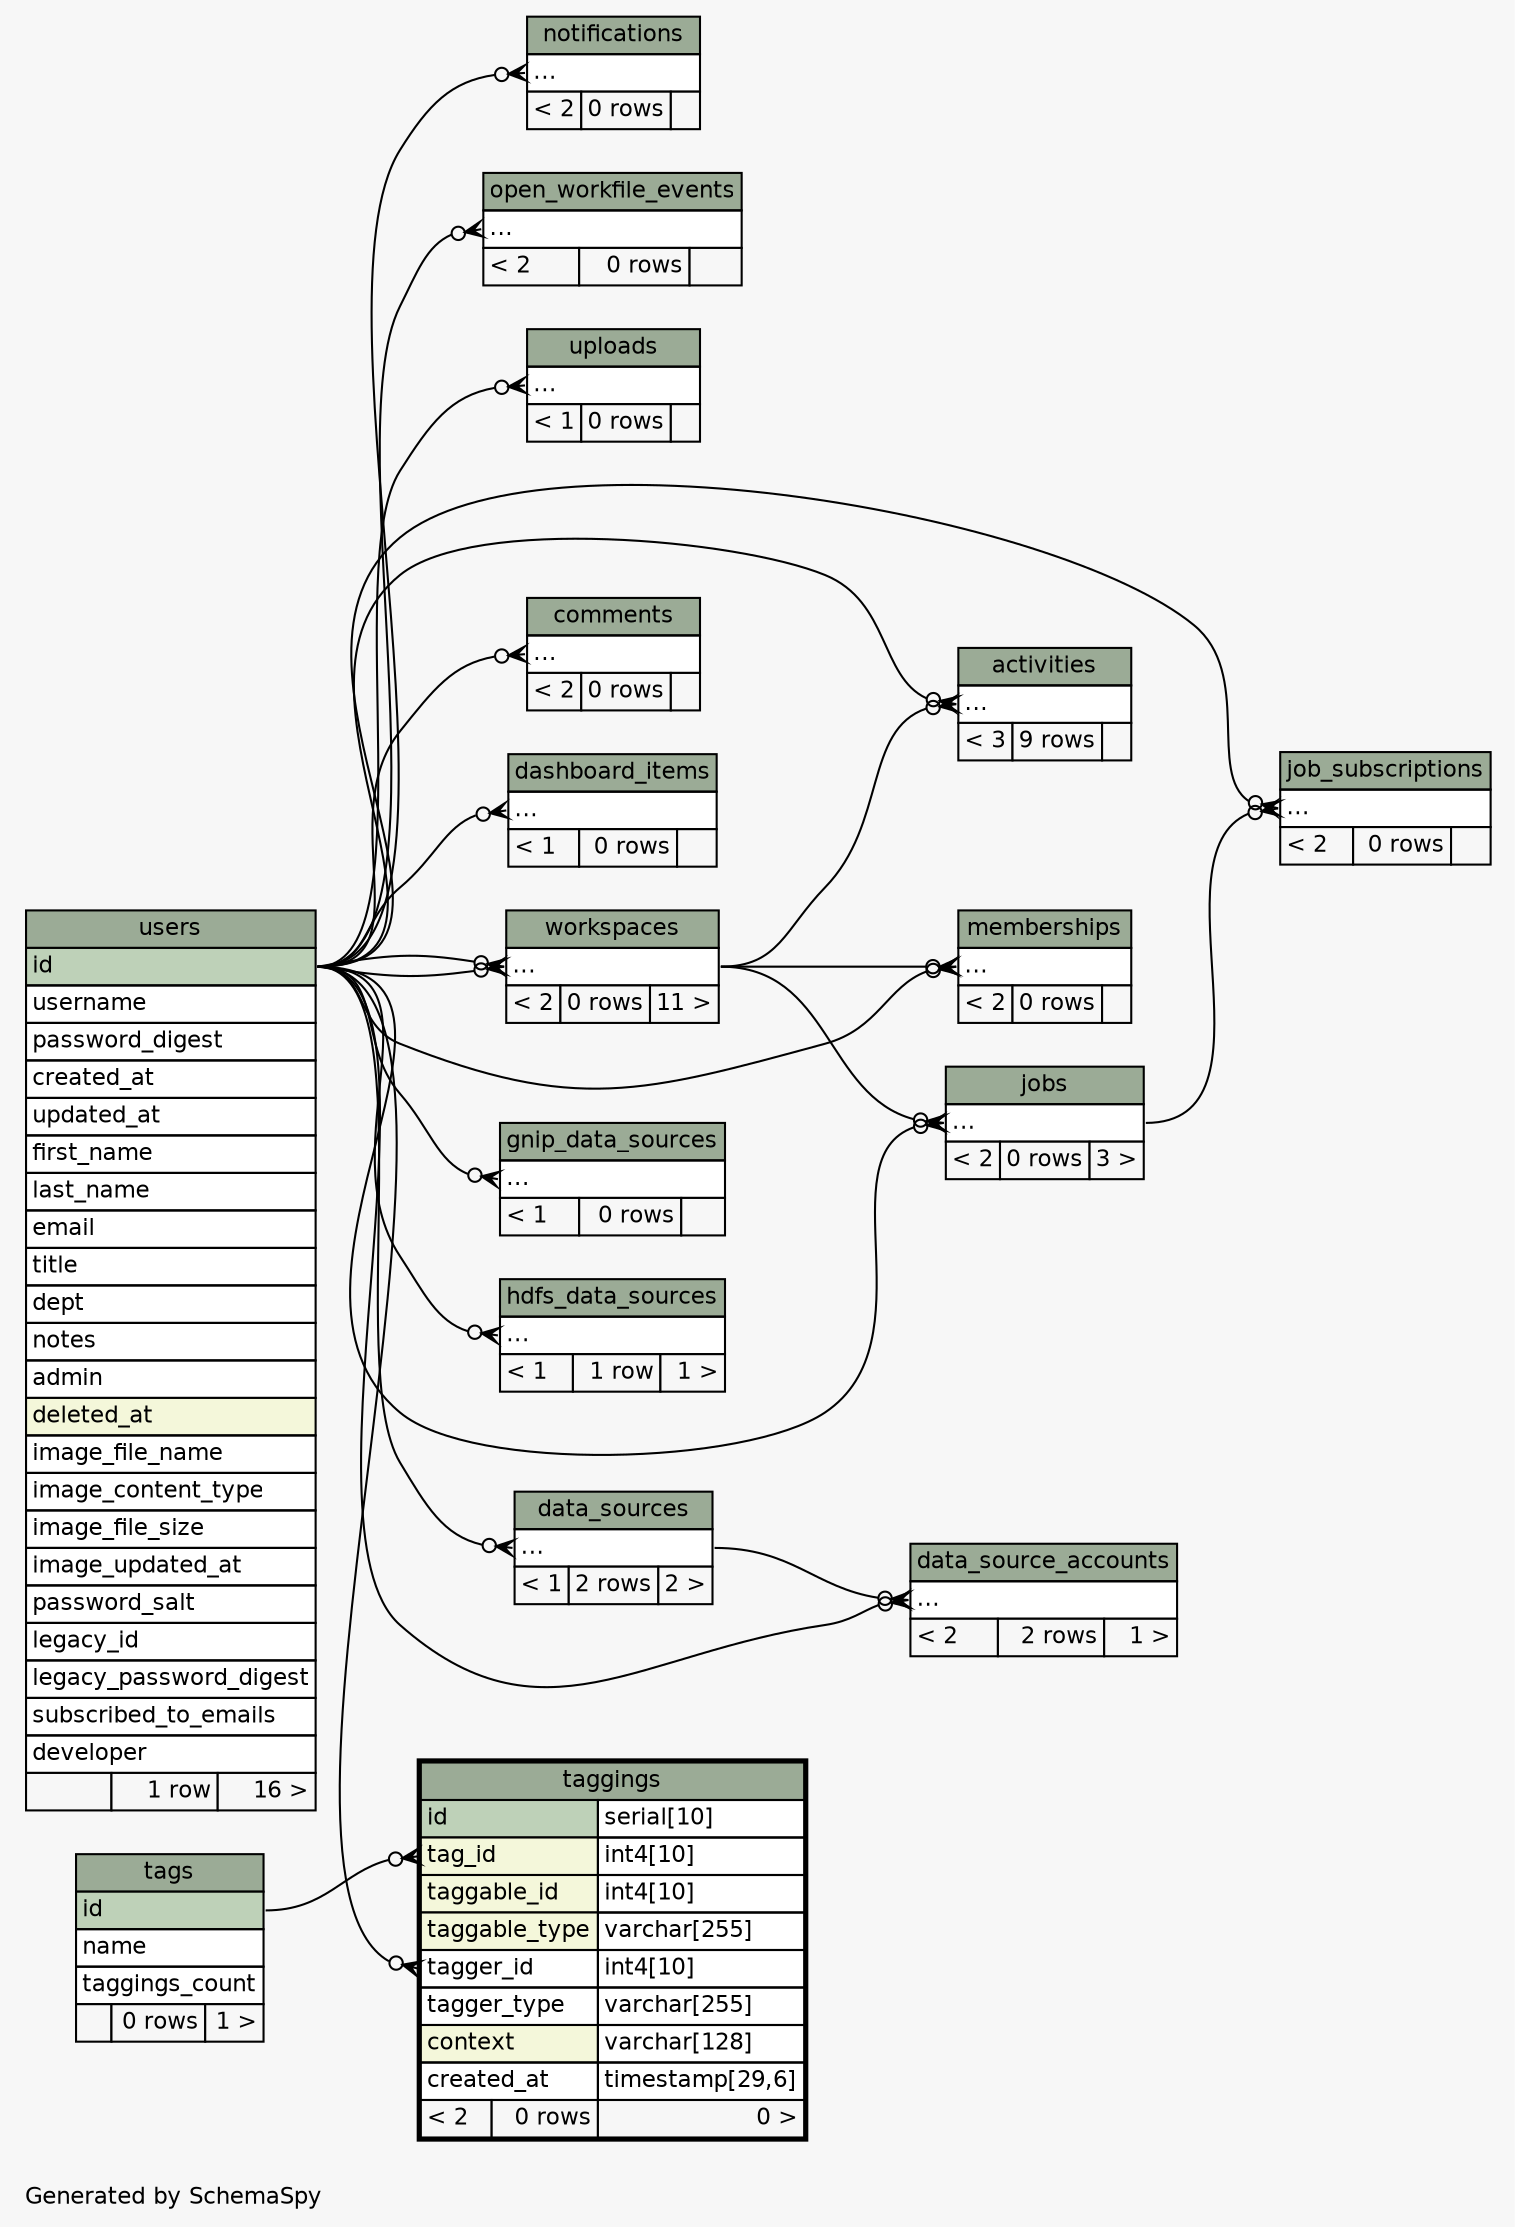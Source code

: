 // dot 2.36.0 on Mac OS X 10.10
// SchemaSpy rev 590
digraph "twoDegreesRelationshipsDiagram" {
  graph [
    rankdir="RL"
    bgcolor="#f7f7f7"
    label="\nGenerated by SchemaSpy"
    labeljust="l"
    nodesep="0.18"
    ranksep="0.46"
    fontname="Helvetica"
    fontsize="11"
  ];
  node [
    fontname="Helvetica"
    fontsize="11"
    shape="plaintext"
  ];
  edge [
    arrowsize="0.8"
  ];
  "activities":"elipses":w -> "users":"id":e [arrowhead=none dir=back arrowtail=crowodot];
  "activities":"elipses":w -> "workspaces":"elipses":e [arrowhead=none dir=back arrowtail=crowodot];
  "comments":"elipses":w -> "users":"id":e [arrowhead=none dir=back arrowtail=crowodot];
  "dashboard_items":"elipses":w -> "users":"id":e [arrowhead=none dir=back arrowtail=crowodot];
  "data_source_accounts":"elipses":w -> "data_sources":"elipses":e [arrowhead=none dir=back arrowtail=crowodot];
  "data_source_accounts":"elipses":w -> "users":"id":e [arrowhead=none dir=back arrowtail=crowodot];
  "data_sources":"elipses":w -> "users":"id":e [arrowhead=none dir=back arrowtail=crowodot];
  "gnip_data_sources":"elipses":w -> "users":"id":e [arrowhead=none dir=back arrowtail=crowodot];
  "hdfs_data_sources":"elipses":w -> "users":"id":e [arrowhead=none dir=back arrowtail=crowodot];
  "job_subscriptions":"elipses":w -> "jobs":"elipses":e [arrowhead=none dir=back arrowtail=crowodot];
  "job_subscriptions":"elipses":w -> "users":"id":e [arrowhead=none dir=back arrowtail=crowodot];
  "jobs":"elipses":w -> "users":"id":e [arrowhead=none dir=back arrowtail=crowodot];
  "jobs":"elipses":w -> "workspaces":"elipses":e [arrowhead=none dir=back arrowtail=crowodot];
  "memberships":"elipses":w -> "users":"id":e [arrowhead=none dir=back arrowtail=crowodot];
  "memberships":"elipses":w -> "workspaces":"elipses":e [arrowhead=none dir=back arrowtail=crowodot];
  "notifications":"elipses":w -> "users":"id":e [arrowhead=none dir=back arrowtail=crowodot];
  "open_workfile_events":"elipses":w -> "users":"id":e [arrowhead=none dir=back arrowtail=crowodot];
  "taggings":"tag_id":w -> "tags":"id":e [arrowhead=none dir=back arrowtail=crowodot];
  "taggings":"tagger_id":w -> "users":"id":e [arrowhead=none dir=back arrowtail=crowodot];
  "uploads":"elipses":w -> "users":"id":e [arrowhead=none dir=back arrowtail=crowodot];
  "workspaces":"elipses":w -> "users":"id":e [arrowhead=none dir=back arrowtail=crowodot];
  "workspaces":"elipses":w -> "users":"id":e [arrowhead=none dir=back arrowtail=crowodot];
  "activities" [
    label=<
    <TABLE BORDER="0" CELLBORDER="1" CELLSPACING="0" BGCOLOR="#ffffff">
      <TR><TD COLSPAN="3" BGCOLOR="#9bab96" ALIGN="CENTER">activities</TD></TR>
      <TR><TD PORT="elipses" COLSPAN="3" ALIGN="LEFT">...</TD></TR>
      <TR><TD ALIGN="LEFT" BGCOLOR="#f7f7f7">&lt; 3</TD><TD ALIGN="RIGHT" BGCOLOR="#f7f7f7">9 rows</TD><TD ALIGN="RIGHT" BGCOLOR="#f7f7f7">  </TD></TR>
    </TABLE>>
    URL="activities.html"
    tooltip="activities"
  ];
  "comments" [
    label=<
    <TABLE BORDER="0" CELLBORDER="1" CELLSPACING="0" BGCOLOR="#ffffff">
      <TR><TD COLSPAN="3" BGCOLOR="#9bab96" ALIGN="CENTER">comments</TD></TR>
      <TR><TD PORT="elipses" COLSPAN="3" ALIGN="LEFT">...</TD></TR>
      <TR><TD ALIGN="LEFT" BGCOLOR="#f7f7f7">&lt; 2</TD><TD ALIGN="RIGHT" BGCOLOR="#f7f7f7">0 rows</TD><TD ALIGN="RIGHT" BGCOLOR="#f7f7f7">  </TD></TR>
    </TABLE>>
    URL="comments.html"
    tooltip="comments"
  ];
  "dashboard_items" [
    label=<
    <TABLE BORDER="0" CELLBORDER="1" CELLSPACING="0" BGCOLOR="#ffffff">
      <TR><TD COLSPAN="3" BGCOLOR="#9bab96" ALIGN="CENTER">dashboard_items</TD></TR>
      <TR><TD PORT="elipses" COLSPAN="3" ALIGN="LEFT">...</TD></TR>
      <TR><TD ALIGN="LEFT" BGCOLOR="#f7f7f7">&lt; 1</TD><TD ALIGN="RIGHT" BGCOLOR="#f7f7f7">0 rows</TD><TD ALIGN="RIGHT" BGCOLOR="#f7f7f7">  </TD></TR>
    </TABLE>>
    URL="dashboard_items.html"
    tooltip="dashboard_items"
  ];
  "data_source_accounts" [
    label=<
    <TABLE BORDER="0" CELLBORDER="1" CELLSPACING="0" BGCOLOR="#ffffff">
      <TR><TD COLSPAN="3" BGCOLOR="#9bab96" ALIGN="CENTER">data_source_accounts</TD></TR>
      <TR><TD PORT="elipses" COLSPAN="3" ALIGN="LEFT">...</TD></TR>
      <TR><TD ALIGN="LEFT" BGCOLOR="#f7f7f7">&lt; 2</TD><TD ALIGN="RIGHT" BGCOLOR="#f7f7f7">2 rows</TD><TD ALIGN="RIGHT" BGCOLOR="#f7f7f7">1 &gt;</TD></TR>
    </TABLE>>
    URL="data_source_accounts.html"
    tooltip="data_source_accounts"
  ];
  "data_sources" [
    label=<
    <TABLE BORDER="0" CELLBORDER="1" CELLSPACING="0" BGCOLOR="#ffffff">
      <TR><TD COLSPAN="3" BGCOLOR="#9bab96" ALIGN="CENTER">data_sources</TD></TR>
      <TR><TD PORT="elipses" COLSPAN="3" ALIGN="LEFT">...</TD></TR>
      <TR><TD ALIGN="LEFT" BGCOLOR="#f7f7f7">&lt; 1</TD><TD ALIGN="RIGHT" BGCOLOR="#f7f7f7">2 rows</TD><TD ALIGN="RIGHT" BGCOLOR="#f7f7f7">2 &gt;</TD></TR>
    </TABLE>>
    URL="data_sources.html"
    tooltip="data_sources"
  ];
  "gnip_data_sources" [
    label=<
    <TABLE BORDER="0" CELLBORDER="1" CELLSPACING="0" BGCOLOR="#ffffff">
      <TR><TD COLSPAN="3" BGCOLOR="#9bab96" ALIGN="CENTER">gnip_data_sources</TD></TR>
      <TR><TD PORT="elipses" COLSPAN="3" ALIGN="LEFT">...</TD></TR>
      <TR><TD ALIGN="LEFT" BGCOLOR="#f7f7f7">&lt; 1</TD><TD ALIGN="RIGHT" BGCOLOR="#f7f7f7">0 rows</TD><TD ALIGN="RIGHT" BGCOLOR="#f7f7f7">  </TD></TR>
    </TABLE>>
    URL="gnip_data_sources.html"
    tooltip="gnip_data_sources"
  ];
  "hdfs_data_sources" [
    label=<
    <TABLE BORDER="0" CELLBORDER="1" CELLSPACING="0" BGCOLOR="#ffffff">
      <TR><TD COLSPAN="3" BGCOLOR="#9bab96" ALIGN="CENTER">hdfs_data_sources</TD></TR>
      <TR><TD PORT="elipses" COLSPAN="3" ALIGN="LEFT">...</TD></TR>
      <TR><TD ALIGN="LEFT" BGCOLOR="#f7f7f7">&lt; 1</TD><TD ALIGN="RIGHT" BGCOLOR="#f7f7f7">1 row</TD><TD ALIGN="RIGHT" BGCOLOR="#f7f7f7">1 &gt;</TD></TR>
    </TABLE>>
    URL="hdfs_data_sources.html"
    tooltip="hdfs_data_sources"
  ];
  "job_subscriptions" [
    label=<
    <TABLE BORDER="0" CELLBORDER="1" CELLSPACING="0" BGCOLOR="#ffffff">
      <TR><TD COLSPAN="3" BGCOLOR="#9bab96" ALIGN="CENTER">job_subscriptions</TD></TR>
      <TR><TD PORT="elipses" COLSPAN="3" ALIGN="LEFT">...</TD></TR>
      <TR><TD ALIGN="LEFT" BGCOLOR="#f7f7f7">&lt; 2</TD><TD ALIGN="RIGHT" BGCOLOR="#f7f7f7">0 rows</TD><TD ALIGN="RIGHT" BGCOLOR="#f7f7f7">  </TD></TR>
    </TABLE>>
    URL="job_subscriptions.html"
    tooltip="job_subscriptions"
  ];
  "jobs" [
    label=<
    <TABLE BORDER="0" CELLBORDER="1" CELLSPACING="0" BGCOLOR="#ffffff">
      <TR><TD COLSPAN="3" BGCOLOR="#9bab96" ALIGN="CENTER">jobs</TD></TR>
      <TR><TD PORT="elipses" COLSPAN="3" ALIGN="LEFT">...</TD></TR>
      <TR><TD ALIGN="LEFT" BGCOLOR="#f7f7f7">&lt; 2</TD><TD ALIGN="RIGHT" BGCOLOR="#f7f7f7">0 rows</TD><TD ALIGN="RIGHT" BGCOLOR="#f7f7f7">3 &gt;</TD></TR>
    </TABLE>>
    URL="jobs.html"
    tooltip="jobs"
  ];
  "memberships" [
    label=<
    <TABLE BORDER="0" CELLBORDER="1" CELLSPACING="0" BGCOLOR="#ffffff">
      <TR><TD COLSPAN="3" BGCOLOR="#9bab96" ALIGN="CENTER">memberships</TD></TR>
      <TR><TD PORT="elipses" COLSPAN="3" ALIGN="LEFT">...</TD></TR>
      <TR><TD ALIGN="LEFT" BGCOLOR="#f7f7f7">&lt; 2</TD><TD ALIGN="RIGHT" BGCOLOR="#f7f7f7">0 rows</TD><TD ALIGN="RIGHT" BGCOLOR="#f7f7f7">  </TD></TR>
    </TABLE>>
    URL="memberships.html"
    tooltip="memberships"
  ];
  "notifications" [
    label=<
    <TABLE BORDER="0" CELLBORDER="1" CELLSPACING="0" BGCOLOR="#ffffff">
      <TR><TD COLSPAN="3" BGCOLOR="#9bab96" ALIGN="CENTER">notifications</TD></TR>
      <TR><TD PORT="elipses" COLSPAN="3" ALIGN="LEFT">...</TD></TR>
      <TR><TD ALIGN="LEFT" BGCOLOR="#f7f7f7">&lt; 2</TD><TD ALIGN="RIGHT" BGCOLOR="#f7f7f7">0 rows</TD><TD ALIGN="RIGHT" BGCOLOR="#f7f7f7">  </TD></TR>
    </TABLE>>
    URL="notifications.html"
    tooltip="notifications"
  ];
  "open_workfile_events" [
    label=<
    <TABLE BORDER="0" CELLBORDER="1" CELLSPACING="0" BGCOLOR="#ffffff">
      <TR><TD COLSPAN="3" BGCOLOR="#9bab96" ALIGN="CENTER">open_workfile_events</TD></TR>
      <TR><TD PORT="elipses" COLSPAN="3" ALIGN="LEFT">...</TD></TR>
      <TR><TD ALIGN="LEFT" BGCOLOR="#f7f7f7">&lt; 2</TD><TD ALIGN="RIGHT" BGCOLOR="#f7f7f7">0 rows</TD><TD ALIGN="RIGHT" BGCOLOR="#f7f7f7">  </TD></TR>
    </TABLE>>
    URL="open_workfile_events.html"
    tooltip="open_workfile_events"
  ];
  "taggings" [
    label=<
    <TABLE BORDER="2" CELLBORDER="1" CELLSPACING="0" BGCOLOR="#ffffff">
      <TR><TD COLSPAN="3" BGCOLOR="#9bab96" ALIGN="CENTER">taggings</TD></TR>
      <TR><TD PORT="id" COLSPAN="2" BGCOLOR="#bed1b8" ALIGN="LEFT">id</TD><TD PORT="id.type" ALIGN="LEFT">serial[10]</TD></TR>
      <TR><TD PORT="tag_id" COLSPAN="2" BGCOLOR="#f4f7da" ALIGN="LEFT">tag_id</TD><TD PORT="tag_id.type" ALIGN="LEFT">int4[10]</TD></TR>
      <TR><TD PORT="taggable_id" COLSPAN="2" BGCOLOR="#f4f7da" ALIGN="LEFT">taggable_id</TD><TD PORT="taggable_id.type" ALIGN="LEFT">int4[10]</TD></TR>
      <TR><TD PORT="taggable_type" COLSPAN="2" BGCOLOR="#f4f7da" ALIGN="LEFT">taggable_type</TD><TD PORT="taggable_type.type" ALIGN="LEFT">varchar[255]</TD></TR>
      <TR><TD PORT="tagger_id" COLSPAN="2" ALIGN="LEFT">tagger_id</TD><TD PORT="tagger_id.type" ALIGN="LEFT">int4[10]</TD></TR>
      <TR><TD PORT="tagger_type" COLSPAN="2" ALIGN="LEFT">tagger_type</TD><TD PORT="tagger_type.type" ALIGN="LEFT">varchar[255]</TD></TR>
      <TR><TD PORT="context" COLSPAN="2" BGCOLOR="#f4f7da" ALIGN="LEFT">context</TD><TD PORT="context.type" ALIGN="LEFT">varchar[128]</TD></TR>
      <TR><TD PORT="created_at" COLSPAN="2" ALIGN="LEFT">created_at</TD><TD PORT="created_at.type" ALIGN="LEFT">timestamp[29,6]</TD></TR>
      <TR><TD ALIGN="LEFT" BGCOLOR="#f7f7f7">&lt; 2</TD><TD ALIGN="RIGHT" BGCOLOR="#f7f7f7">0 rows</TD><TD ALIGN="RIGHT" BGCOLOR="#f7f7f7">0 &gt;</TD></TR>
    </TABLE>>
    URL="taggings.html"
    tooltip="taggings"
  ];
  "tags" [
    label=<
    <TABLE BORDER="0" CELLBORDER="1" CELLSPACING="0" BGCOLOR="#ffffff">
      <TR><TD COLSPAN="3" BGCOLOR="#9bab96" ALIGN="CENTER">tags</TD></TR>
      <TR><TD PORT="id" COLSPAN="3" BGCOLOR="#bed1b8" ALIGN="LEFT">id</TD></TR>
      <TR><TD PORT="name" COLSPAN="3" ALIGN="LEFT">name</TD></TR>
      <TR><TD PORT="taggings_count" COLSPAN="3" ALIGN="LEFT">taggings_count</TD></TR>
      <TR><TD ALIGN="LEFT" BGCOLOR="#f7f7f7">  </TD><TD ALIGN="RIGHT" BGCOLOR="#f7f7f7">0 rows</TD><TD ALIGN="RIGHT" BGCOLOR="#f7f7f7">1 &gt;</TD></TR>
    </TABLE>>
    URL="tags.html"
    tooltip="tags"
  ];
  "uploads" [
    label=<
    <TABLE BORDER="0" CELLBORDER="1" CELLSPACING="0" BGCOLOR="#ffffff">
      <TR><TD COLSPAN="3" BGCOLOR="#9bab96" ALIGN="CENTER">uploads</TD></TR>
      <TR><TD PORT="elipses" COLSPAN="3" ALIGN="LEFT">...</TD></TR>
      <TR><TD ALIGN="LEFT" BGCOLOR="#f7f7f7">&lt; 1</TD><TD ALIGN="RIGHT" BGCOLOR="#f7f7f7">0 rows</TD><TD ALIGN="RIGHT" BGCOLOR="#f7f7f7">  </TD></TR>
    </TABLE>>
    URL="uploads.html"
    tooltip="uploads"
  ];
  "users" [
    label=<
    <TABLE BORDER="0" CELLBORDER="1" CELLSPACING="0" BGCOLOR="#ffffff">
      <TR><TD COLSPAN="3" BGCOLOR="#9bab96" ALIGN="CENTER">users</TD></TR>
      <TR><TD PORT="id" COLSPAN="3" BGCOLOR="#bed1b8" ALIGN="LEFT">id</TD></TR>
      <TR><TD PORT="username" COLSPAN="3" ALIGN="LEFT">username</TD></TR>
      <TR><TD PORT="password_digest" COLSPAN="3" ALIGN="LEFT">password_digest</TD></TR>
      <TR><TD PORT="created_at" COLSPAN="3" ALIGN="LEFT">created_at</TD></TR>
      <TR><TD PORT="updated_at" COLSPAN="3" ALIGN="LEFT">updated_at</TD></TR>
      <TR><TD PORT="first_name" COLSPAN="3" ALIGN="LEFT">first_name</TD></TR>
      <TR><TD PORT="last_name" COLSPAN="3" ALIGN="LEFT">last_name</TD></TR>
      <TR><TD PORT="email" COLSPAN="3" ALIGN="LEFT">email</TD></TR>
      <TR><TD PORT="title" COLSPAN="3" ALIGN="LEFT">title</TD></TR>
      <TR><TD PORT="dept" COLSPAN="3" ALIGN="LEFT">dept</TD></TR>
      <TR><TD PORT="notes" COLSPAN="3" ALIGN="LEFT">notes</TD></TR>
      <TR><TD PORT="admin" COLSPAN="3" ALIGN="LEFT">admin</TD></TR>
      <TR><TD PORT="deleted_at" COLSPAN="3" BGCOLOR="#f4f7da" ALIGN="LEFT">deleted_at</TD></TR>
      <TR><TD PORT="image_file_name" COLSPAN="3" ALIGN="LEFT">image_file_name</TD></TR>
      <TR><TD PORT="image_content_type" COLSPAN="3" ALIGN="LEFT">image_content_type</TD></TR>
      <TR><TD PORT="image_file_size" COLSPAN="3" ALIGN="LEFT">image_file_size</TD></TR>
      <TR><TD PORT="image_updated_at" COLSPAN="3" ALIGN="LEFT">image_updated_at</TD></TR>
      <TR><TD PORT="password_salt" COLSPAN="3" ALIGN="LEFT">password_salt</TD></TR>
      <TR><TD PORT="legacy_id" COLSPAN="3" ALIGN="LEFT">legacy_id</TD></TR>
      <TR><TD PORT="legacy_password_digest" COLSPAN="3" ALIGN="LEFT">legacy_password_digest</TD></TR>
      <TR><TD PORT="subscribed_to_emails" COLSPAN="3" ALIGN="LEFT">subscribed_to_emails</TD></TR>
      <TR><TD PORT="developer" COLSPAN="3" ALIGN="LEFT">developer</TD></TR>
      <TR><TD ALIGN="LEFT" BGCOLOR="#f7f7f7">  </TD><TD ALIGN="RIGHT" BGCOLOR="#f7f7f7">1 row</TD><TD ALIGN="RIGHT" BGCOLOR="#f7f7f7">16 &gt;</TD></TR>
    </TABLE>>
    URL="users.html"
    tooltip="users"
  ];
  "workspaces" [
    label=<
    <TABLE BORDER="0" CELLBORDER="1" CELLSPACING="0" BGCOLOR="#ffffff">
      <TR><TD COLSPAN="3" BGCOLOR="#9bab96" ALIGN="CENTER">workspaces</TD></TR>
      <TR><TD PORT="elipses" COLSPAN="3" ALIGN="LEFT">...</TD></TR>
      <TR><TD ALIGN="LEFT" BGCOLOR="#f7f7f7">&lt; 2</TD><TD ALIGN="RIGHT" BGCOLOR="#f7f7f7">0 rows</TD><TD ALIGN="RIGHT" BGCOLOR="#f7f7f7">11 &gt;</TD></TR>
    </TABLE>>
    URL="workspaces.html"
    tooltip="workspaces"
  ];
}
